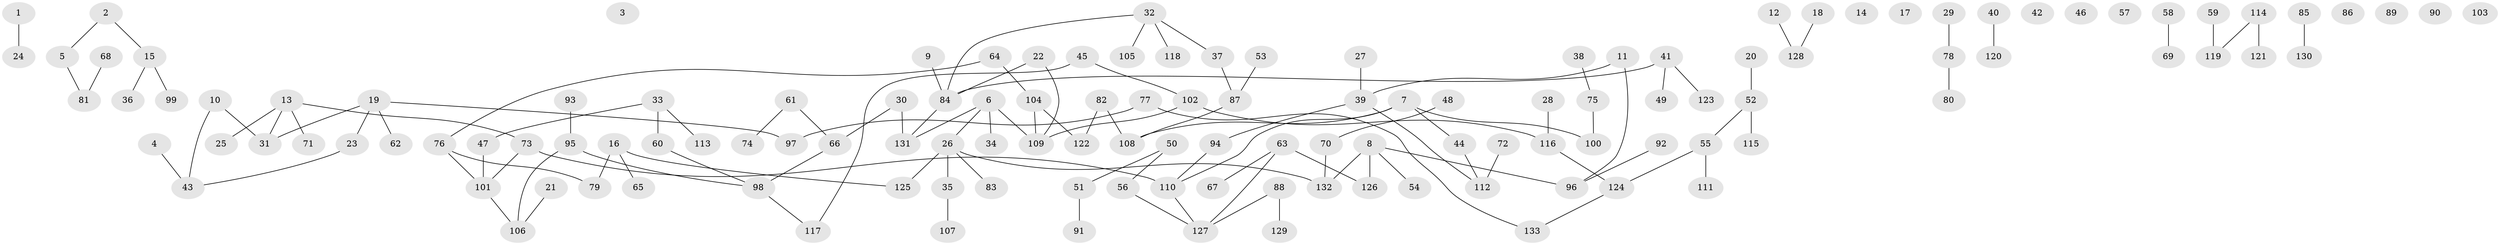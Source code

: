 // coarse degree distribution, {0: 0.15555555555555556, 2: 0.24444444444444444, 5: 0.044444444444444446, 4: 0.05555555555555555, 3: 0.12222222222222222, 1: 0.34444444444444444, 6: 0.03333333333333333}
// Generated by graph-tools (version 1.1) at 2025/41/03/06/25 10:41:22]
// undirected, 133 vertices, 126 edges
graph export_dot {
graph [start="1"]
  node [color=gray90,style=filled];
  1;
  2;
  3;
  4;
  5;
  6;
  7;
  8;
  9;
  10;
  11;
  12;
  13;
  14;
  15;
  16;
  17;
  18;
  19;
  20;
  21;
  22;
  23;
  24;
  25;
  26;
  27;
  28;
  29;
  30;
  31;
  32;
  33;
  34;
  35;
  36;
  37;
  38;
  39;
  40;
  41;
  42;
  43;
  44;
  45;
  46;
  47;
  48;
  49;
  50;
  51;
  52;
  53;
  54;
  55;
  56;
  57;
  58;
  59;
  60;
  61;
  62;
  63;
  64;
  65;
  66;
  67;
  68;
  69;
  70;
  71;
  72;
  73;
  74;
  75;
  76;
  77;
  78;
  79;
  80;
  81;
  82;
  83;
  84;
  85;
  86;
  87;
  88;
  89;
  90;
  91;
  92;
  93;
  94;
  95;
  96;
  97;
  98;
  99;
  100;
  101;
  102;
  103;
  104;
  105;
  106;
  107;
  108;
  109;
  110;
  111;
  112;
  113;
  114;
  115;
  116;
  117;
  118;
  119;
  120;
  121;
  122;
  123;
  124;
  125;
  126;
  127;
  128;
  129;
  130;
  131;
  132;
  133;
  1 -- 24;
  2 -- 5;
  2 -- 15;
  4 -- 43;
  5 -- 81;
  6 -- 26;
  6 -- 34;
  6 -- 109;
  6 -- 131;
  7 -- 44;
  7 -- 100;
  7 -- 108;
  7 -- 110;
  8 -- 54;
  8 -- 96;
  8 -- 126;
  8 -- 132;
  9 -- 84;
  10 -- 31;
  10 -- 43;
  11 -- 39;
  11 -- 96;
  12 -- 128;
  13 -- 25;
  13 -- 31;
  13 -- 71;
  13 -- 73;
  15 -- 36;
  15 -- 99;
  16 -- 65;
  16 -- 79;
  16 -- 125;
  18 -- 128;
  19 -- 23;
  19 -- 31;
  19 -- 62;
  19 -- 97;
  20 -- 52;
  21 -- 106;
  22 -- 84;
  22 -- 109;
  23 -- 43;
  26 -- 35;
  26 -- 83;
  26 -- 125;
  26 -- 132;
  27 -- 39;
  28 -- 116;
  29 -- 78;
  30 -- 66;
  30 -- 131;
  32 -- 37;
  32 -- 84;
  32 -- 105;
  32 -- 118;
  33 -- 47;
  33 -- 60;
  33 -- 113;
  35 -- 107;
  37 -- 87;
  38 -- 75;
  39 -- 94;
  39 -- 112;
  40 -- 120;
  41 -- 49;
  41 -- 84;
  41 -- 123;
  44 -- 112;
  45 -- 102;
  45 -- 117;
  47 -- 101;
  48 -- 70;
  50 -- 51;
  50 -- 56;
  51 -- 91;
  52 -- 55;
  52 -- 115;
  53 -- 87;
  55 -- 111;
  55 -- 124;
  56 -- 127;
  58 -- 69;
  59 -- 119;
  60 -- 98;
  61 -- 66;
  61 -- 74;
  63 -- 67;
  63 -- 126;
  63 -- 127;
  64 -- 76;
  64 -- 104;
  66 -- 98;
  68 -- 81;
  70 -- 132;
  72 -- 112;
  73 -- 101;
  73 -- 110;
  75 -- 100;
  76 -- 79;
  76 -- 101;
  77 -- 97;
  77 -- 133;
  78 -- 80;
  82 -- 108;
  82 -- 122;
  84 -- 131;
  85 -- 130;
  87 -- 108;
  88 -- 127;
  88 -- 129;
  92 -- 96;
  93 -- 95;
  94 -- 110;
  95 -- 98;
  95 -- 106;
  98 -- 117;
  101 -- 106;
  102 -- 109;
  102 -- 116;
  104 -- 109;
  104 -- 122;
  110 -- 127;
  114 -- 119;
  114 -- 121;
  116 -- 124;
  124 -- 133;
}
